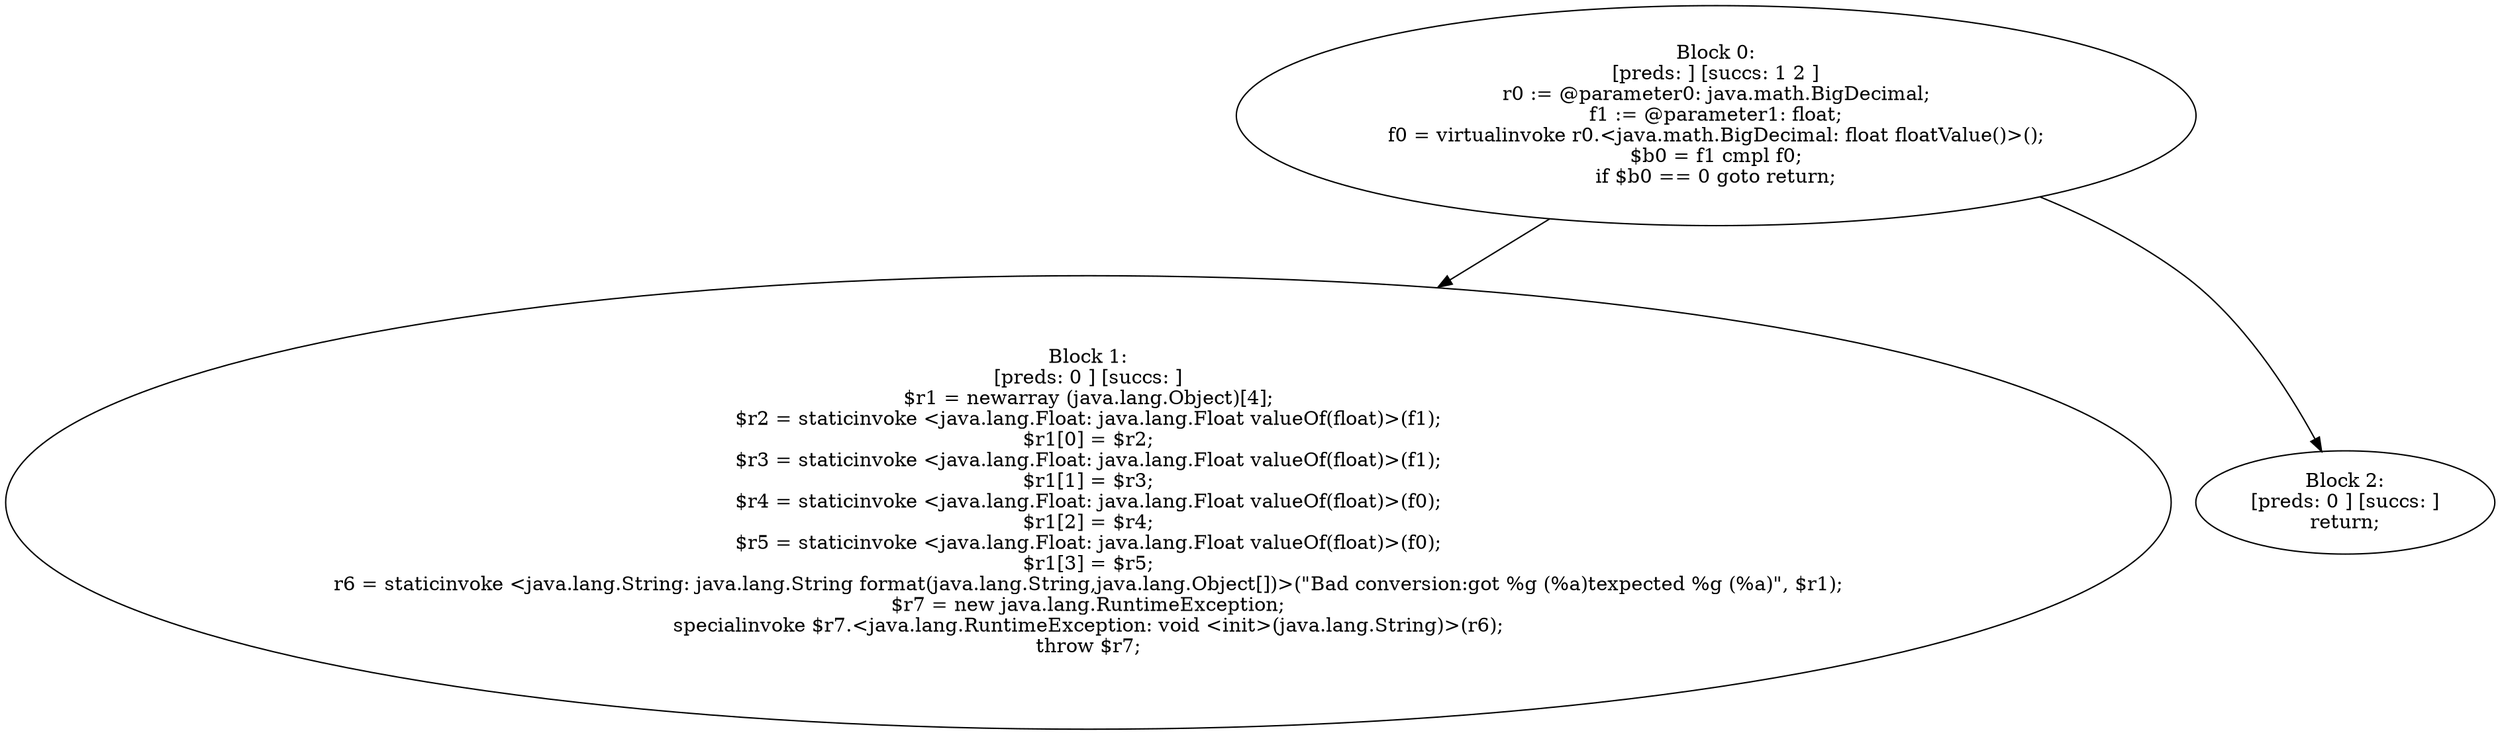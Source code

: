 digraph "unitGraph" {
    "Block 0:
[preds: ] [succs: 1 2 ]
r0 := @parameter0: java.math.BigDecimal;
f1 := @parameter1: float;
f0 = virtualinvoke r0.<java.math.BigDecimal: float floatValue()>();
$b0 = f1 cmpl f0;
if $b0 == 0 goto return;
"
    "Block 1:
[preds: 0 ] [succs: ]
$r1 = newarray (java.lang.Object)[4];
$r2 = staticinvoke <java.lang.Float: java.lang.Float valueOf(float)>(f1);
$r1[0] = $r2;
$r3 = staticinvoke <java.lang.Float: java.lang.Float valueOf(float)>(f1);
$r1[1] = $r3;
$r4 = staticinvoke <java.lang.Float: java.lang.Float valueOf(float)>(f0);
$r1[2] = $r4;
$r5 = staticinvoke <java.lang.Float: java.lang.Float valueOf(float)>(f0);
$r1[3] = $r5;
r6 = staticinvoke <java.lang.String: java.lang.String format(java.lang.String,java.lang.Object[])>(\"Bad conversion:got %g (%a)\texpected %g (%a)\", $r1);
$r7 = new java.lang.RuntimeException;
specialinvoke $r7.<java.lang.RuntimeException: void <init>(java.lang.String)>(r6);
throw $r7;
"
    "Block 2:
[preds: 0 ] [succs: ]
return;
"
    "Block 0:
[preds: ] [succs: 1 2 ]
r0 := @parameter0: java.math.BigDecimal;
f1 := @parameter1: float;
f0 = virtualinvoke r0.<java.math.BigDecimal: float floatValue()>();
$b0 = f1 cmpl f0;
if $b0 == 0 goto return;
"->"Block 1:
[preds: 0 ] [succs: ]
$r1 = newarray (java.lang.Object)[4];
$r2 = staticinvoke <java.lang.Float: java.lang.Float valueOf(float)>(f1);
$r1[0] = $r2;
$r3 = staticinvoke <java.lang.Float: java.lang.Float valueOf(float)>(f1);
$r1[1] = $r3;
$r4 = staticinvoke <java.lang.Float: java.lang.Float valueOf(float)>(f0);
$r1[2] = $r4;
$r5 = staticinvoke <java.lang.Float: java.lang.Float valueOf(float)>(f0);
$r1[3] = $r5;
r6 = staticinvoke <java.lang.String: java.lang.String format(java.lang.String,java.lang.Object[])>(\"Bad conversion:got %g (%a)\texpected %g (%a)\", $r1);
$r7 = new java.lang.RuntimeException;
specialinvoke $r7.<java.lang.RuntimeException: void <init>(java.lang.String)>(r6);
throw $r7;
";
    "Block 0:
[preds: ] [succs: 1 2 ]
r0 := @parameter0: java.math.BigDecimal;
f1 := @parameter1: float;
f0 = virtualinvoke r0.<java.math.BigDecimal: float floatValue()>();
$b0 = f1 cmpl f0;
if $b0 == 0 goto return;
"->"Block 2:
[preds: 0 ] [succs: ]
return;
";
}
